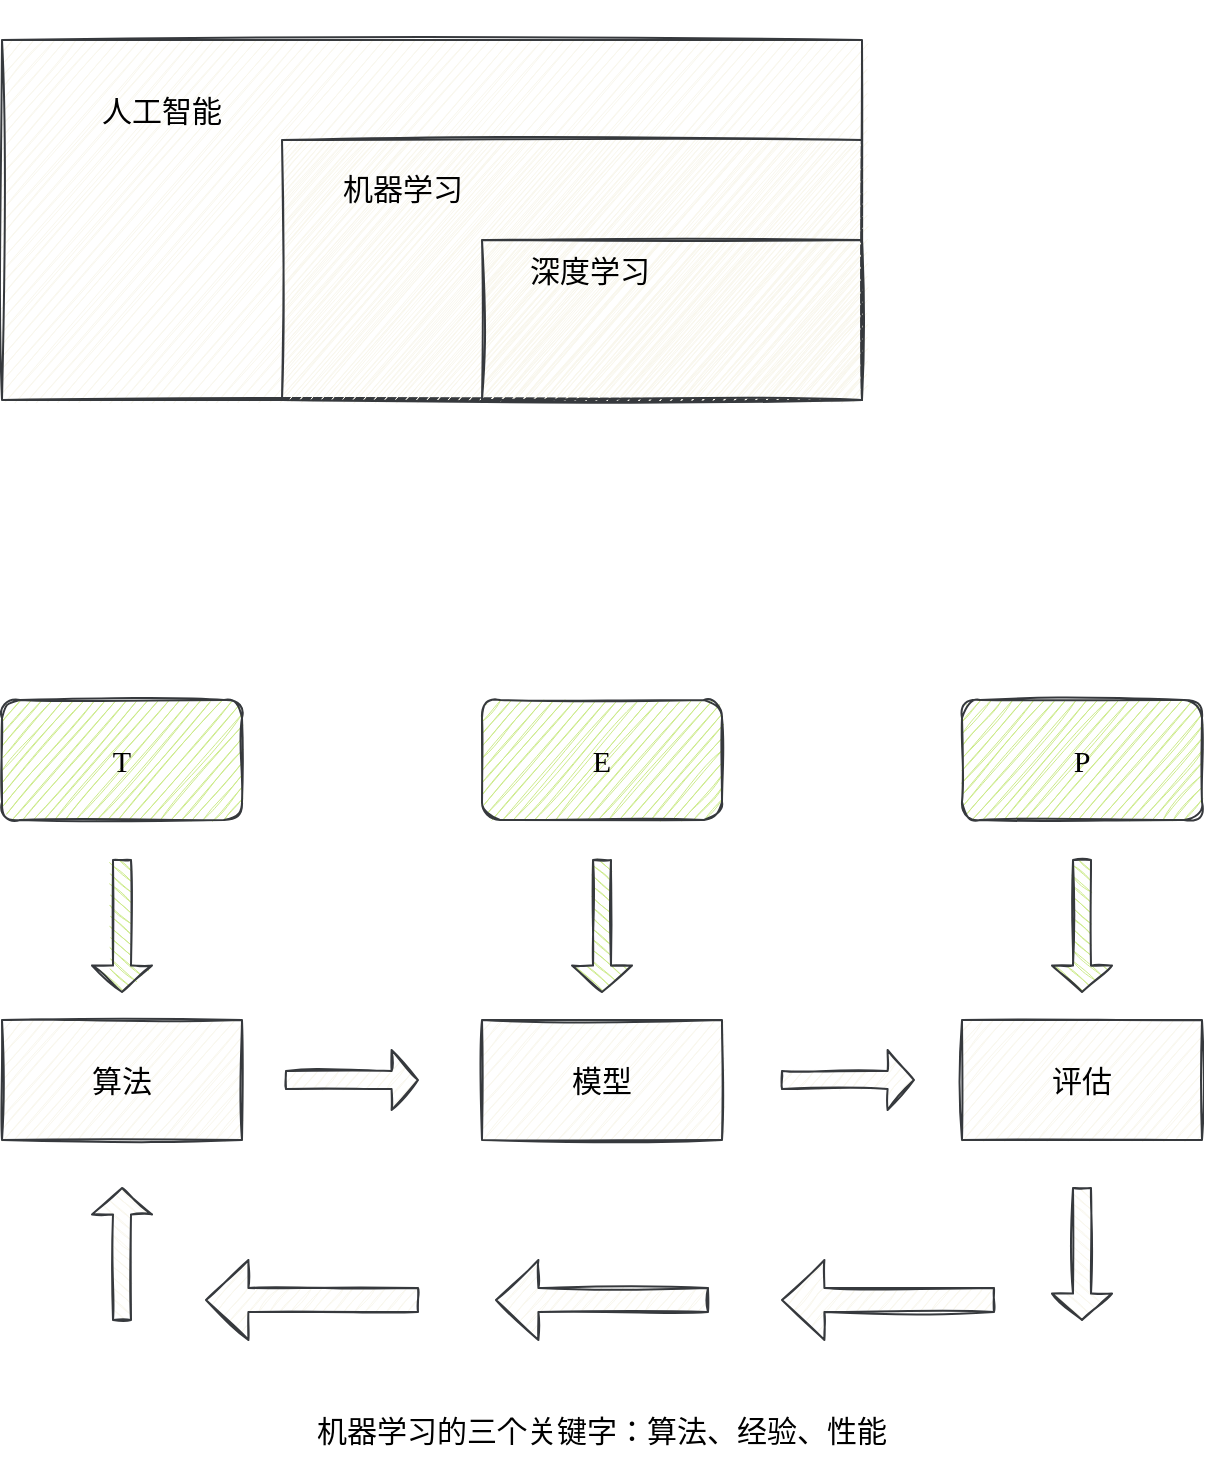 <mxfile version="20.2.3" type="device"><diagram id="20DFjwTiRrwWss-Tzwh5" name="第 1 页"><mxGraphModel dx="1186" dy="822" grid="1" gridSize="10" guides="1" tooltips="1" connect="1" arrows="1" fold="1" page="1" pageScale="1" pageWidth="827" pageHeight="1169" math="0" shadow="0"><root><mxCell id="0"/><mxCell id="1" parent="0"/><mxCell id="FbjM5MOPy4ToVevOb9bK-4" value="&amp;nbsp;" style="text;html=1;strokeColor=none;fillColor=none;align=center;verticalAlign=middle;whiteSpace=wrap;rounded=0;glass=0;sketch=1;fontFamily=Comic Sans MS;" vertex="1" parent="1"><mxGeometry x="340" y="130" width="60" height="30" as="geometry"/></mxCell><mxCell id="FbjM5MOPy4ToVevOb9bK-5" value="" style="group" vertex="1" connectable="0" parent="1"><mxGeometry x="80" y="140" width="550" height="310" as="geometry"/></mxCell><mxCell id="FbjM5MOPy4ToVevOb9bK-1" value="" style="rounded=0;whiteSpace=wrap;html=1;glass=0;fontFamily=Comic Sans MS;sketch=1;fillColor=#f9f7ed;strokeColor=#36393d;" vertex="1" parent="FbjM5MOPy4ToVevOb9bK-5"><mxGeometry y="10" width="430" height="180" as="geometry"/></mxCell><mxCell id="FbjM5MOPy4ToVevOb9bK-3" value="&lt;font style=&quot;font-size: 15px;&quot;&gt;人工智能&lt;/font&gt;" style="text;html=1;strokeColor=none;fillColor=none;align=center;verticalAlign=middle;whiteSpace=wrap;rounded=0;glass=0;sketch=1;fontFamily=Comic Sans MS;" vertex="1" parent="FbjM5MOPy4ToVevOb9bK-5"><mxGeometry x="30" y="30" width="100" height="30" as="geometry"/></mxCell><mxCell id="FbjM5MOPy4ToVevOb9bK-7" value="" style="group" vertex="1" connectable="0" parent="FbjM5MOPy4ToVevOb9bK-5"><mxGeometry x="140" y="60" width="370" height="170" as="geometry"/></mxCell><mxCell id="FbjM5MOPy4ToVevOb9bK-8" value="" style="rounded=0;whiteSpace=wrap;html=1;glass=0;fontFamily=Comic Sans MS;sketch=1;fillColor=#f9f7ed;strokeColor=#36393d;" vertex="1" parent="FbjM5MOPy4ToVevOb9bK-7"><mxGeometry width="290" height="130" as="geometry"/></mxCell><mxCell id="FbjM5MOPy4ToVevOb9bK-9" value="&lt;span style=&quot;font-size: 15px;&quot;&gt;机器学习&lt;/span&gt;" style="text;html=1;strokeColor=none;fillColor=none;align=center;verticalAlign=middle;whiteSpace=wrap;rounded=0;glass=0;sketch=1;fontFamily=Comic Sans MS;" vertex="1" parent="FbjM5MOPy4ToVevOb9bK-7"><mxGeometry x="26.977" y="13.684" width="67.442" height="20.526" as="geometry"/></mxCell><mxCell id="FbjM5MOPy4ToVevOb9bK-10" value="" style="group" vertex="1" connectable="0" parent="FbjM5MOPy4ToVevOb9bK-7"><mxGeometry x="100" y="50" width="190" height="80" as="geometry"/></mxCell><mxCell id="FbjM5MOPy4ToVevOb9bK-11" value="" style="rounded=0;whiteSpace=wrap;html=1;glass=0;fontFamily=Comic Sans MS;sketch=1;fillColor=#f9f7ed;strokeColor=#36393d;" vertex="1" parent="FbjM5MOPy4ToVevOb9bK-10"><mxGeometry width="190" height="80" as="geometry"/></mxCell><mxCell id="FbjM5MOPy4ToVevOb9bK-12" value="&lt;font style=&quot;font-size: 15px;&quot;&gt;深度学习&lt;/font&gt;" style="text;html=1;strokeColor=none;fillColor=none;align=center;verticalAlign=middle;whiteSpace=wrap;rounded=0;glass=0;sketch=1;fontFamily=Comic Sans MS;" vertex="1" parent="FbjM5MOPy4ToVevOb9bK-10"><mxGeometry x="17.67" y="8.42" width="72.33" height="12.63" as="geometry"/></mxCell><mxCell id="FbjM5MOPy4ToVevOb9bK-13" value="T" style="rounded=1;whiteSpace=wrap;html=1;glass=0;sketch=1;fontFamily=Comic Sans MS;fontSize=15;strokeColor=#36393d;fillColor=#cdeb8b;" vertex="1" parent="1"><mxGeometry x="80" y="480" width="120" height="60" as="geometry"/></mxCell><mxCell id="FbjM5MOPy4ToVevOb9bK-14" value="E" style="rounded=1;whiteSpace=wrap;html=1;glass=0;sketch=1;fontFamily=Comic Sans MS;fontSize=15;strokeColor=#36393d;fillColor=#cdeb8b;" vertex="1" parent="1"><mxGeometry x="320" y="480" width="120" height="60" as="geometry"/></mxCell><mxCell id="FbjM5MOPy4ToVevOb9bK-15" value="P" style="rounded=1;whiteSpace=wrap;html=1;glass=0;sketch=1;fontFamily=Comic Sans MS;fontSize=15;strokeColor=#36393d;fillColor=#cdeb8b;" vertex="1" parent="1"><mxGeometry x="560" y="480" width="120" height="60" as="geometry"/></mxCell><mxCell id="FbjM5MOPy4ToVevOb9bK-16" value="算法" style="rounded=0;whiteSpace=wrap;html=1;glass=0;sketch=1;fontFamily=Comic Sans MS;fontSize=15;fontColor=default;strokeColor=#36393d;fillColor=#f9f7ed;" vertex="1" parent="1"><mxGeometry x="80" y="640" width="120" height="60" as="geometry"/></mxCell><mxCell id="FbjM5MOPy4ToVevOb9bK-17" value="模型" style="rounded=0;whiteSpace=wrap;html=1;glass=0;sketch=1;fontFamily=Comic Sans MS;fontSize=15;fontColor=default;strokeColor=#36393d;fillColor=#f9f7ed;" vertex="1" parent="1"><mxGeometry x="320" y="640" width="120" height="60" as="geometry"/></mxCell><mxCell id="FbjM5MOPy4ToVevOb9bK-18" value="评估" style="rounded=0;whiteSpace=wrap;html=1;glass=0;sketch=1;fontFamily=Comic Sans MS;fontSize=15;fontColor=default;strokeColor=#36393d;fillColor=#f9f7ed;" vertex="1" parent="1"><mxGeometry x="560" y="640" width="120" height="60" as="geometry"/></mxCell><mxCell id="FbjM5MOPy4ToVevOb9bK-19" value="" style="shape=singleArrow;direction=south;whiteSpace=wrap;html=1;rounded=0;glass=0;sketch=1;fontFamily=Comic Sans MS;fontSize=15;strokeColor=#36393d;fillColor=#cdeb8b;" vertex="1" parent="1"><mxGeometry x="125" y="560" width="30" height="66" as="geometry"/></mxCell><mxCell id="FbjM5MOPy4ToVevOb9bK-20" value="" style="shape=singleArrow;direction=south;whiteSpace=wrap;html=1;rounded=0;glass=0;sketch=1;fontFamily=Comic Sans MS;fontSize=15;strokeColor=#36393d;fillColor=#cdeb8b;" vertex="1" parent="1"><mxGeometry x="365" y="560" width="30" height="66" as="geometry"/></mxCell><mxCell id="FbjM5MOPy4ToVevOb9bK-21" value="" style="shape=singleArrow;direction=south;whiteSpace=wrap;html=1;rounded=0;glass=0;sketch=1;fontFamily=Comic Sans MS;fontSize=15;strokeColor=#36393d;fillColor=#cdeb8b;" vertex="1" parent="1"><mxGeometry x="605" y="560" width="30" height="66" as="geometry"/></mxCell><mxCell id="FbjM5MOPy4ToVevOb9bK-22" value="" style="shape=singleArrow;direction=east;whiteSpace=wrap;html=1;rounded=0;glass=0;sketch=1;fontFamily=Comic Sans MS;fontSize=15;strokeColor=#36393d;fillColor=#f9f7ed;rotation=0;" vertex="1" parent="1"><mxGeometry x="222" y="655" width="66" height="30" as="geometry"/></mxCell><mxCell id="FbjM5MOPy4ToVevOb9bK-23" value="" style="shape=singleArrow;direction=east;whiteSpace=wrap;html=1;rounded=0;glass=0;sketch=1;fontFamily=Comic Sans MS;fontSize=15;strokeColor=#36393d;fillColor=#f9f7ed;rotation=0;" vertex="1" parent="1"><mxGeometry x="470" y="655" width="66" height="30" as="geometry"/></mxCell><mxCell id="FbjM5MOPy4ToVevOb9bK-26" value="" style="shape=singleArrow;direction=west;whiteSpace=wrap;html=1;rounded=0;glass=0;sketch=1;fontFamily=Comic Sans MS;fontSize=15;strokeColor=#36393d;fillColor=#f9f7ed;rotation=0;" vertex="1" parent="1"><mxGeometry x="182" y="760" width="106" height="40" as="geometry"/></mxCell><mxCell id="FbjM5MOPy4ToVevOb9bK-27" value="" style="shape=singleArrow;direction=north;whiteSpace=wrap;html=1;rounded=0;glass=0;sketch=1;fontFamily=Comic Sans MS;fontSize=15;strokeColor=#36393d;fillColor=#f9f7ed;rotation=0;" vertex="1" parent="1"><mxGeometry x="125" y="724" width="30" height="66" as="geometry"/></mxCell><mxCell id="FbjM5MOPy4ToVevOb9bK-28" value="" style="shape=singleArrow;direction=south;whiteSpace=wrap;html=1;rounded=0;glass=0;sketch=1;fontFamily=Comic Sans MS;fontSize=15;strokeColor=#36393d;fillColor=#f9f7ed;rotation=0;" vertex="1" parent="1"><mxGeometry x="605" y="724" width="30" height="66" as="geometry"/></mxCell><mxCell id="FbjM5MOPy4ToVevOb9bK-29" value="" style="shape=singleArrow;direction=west;whiteSpace=wrap;html=1;rounded=0;glass=0;sketch=1;fontFamily=Comic Sans MS;fontSize=15;strokeColor=#36393d;fillColor=#f9f7ed;rotation=0;" vertex="1" parent="1"><mxGeometry x="327" y="760" width="106" height="40" as="geometry"/></mxCell><mxCell id="FbjM5MOPy4ToVevOb9bK-31" value="" style="shape=singleArrow;direction=west;whiteSpace=wrap;html=1;rounded=0;glass=0;sketch=1;fontFamily=Comic Sans MS;fontSize=15;strokeColor=#36393d;fillColor=#f9f7ed;rotation=0;" vertex="1" parent="1"><mxGeometry x="470" y="760" width="106" height="40" as="geometry"/></mxCell><mxCell id="FbjM5MOPy4ToVevOb9bK-32" value="机器学习的三个关键字：算法、经验、性能" style="text;html=1;strokeColor=none;fillColor=none;align=center;verticalAlign=middle;whiteSpace=wrap;rounded=0;glass=0;sketch=1;fontFamily=Comic Sans MS;fontSize=15;fontColor=default;" vertex="1" parent="1"><mxGeometry x="210" y="830" width="340" height="30" as="geometry"/></mxCell></root></mxGraphModel></diagram></mxfile>